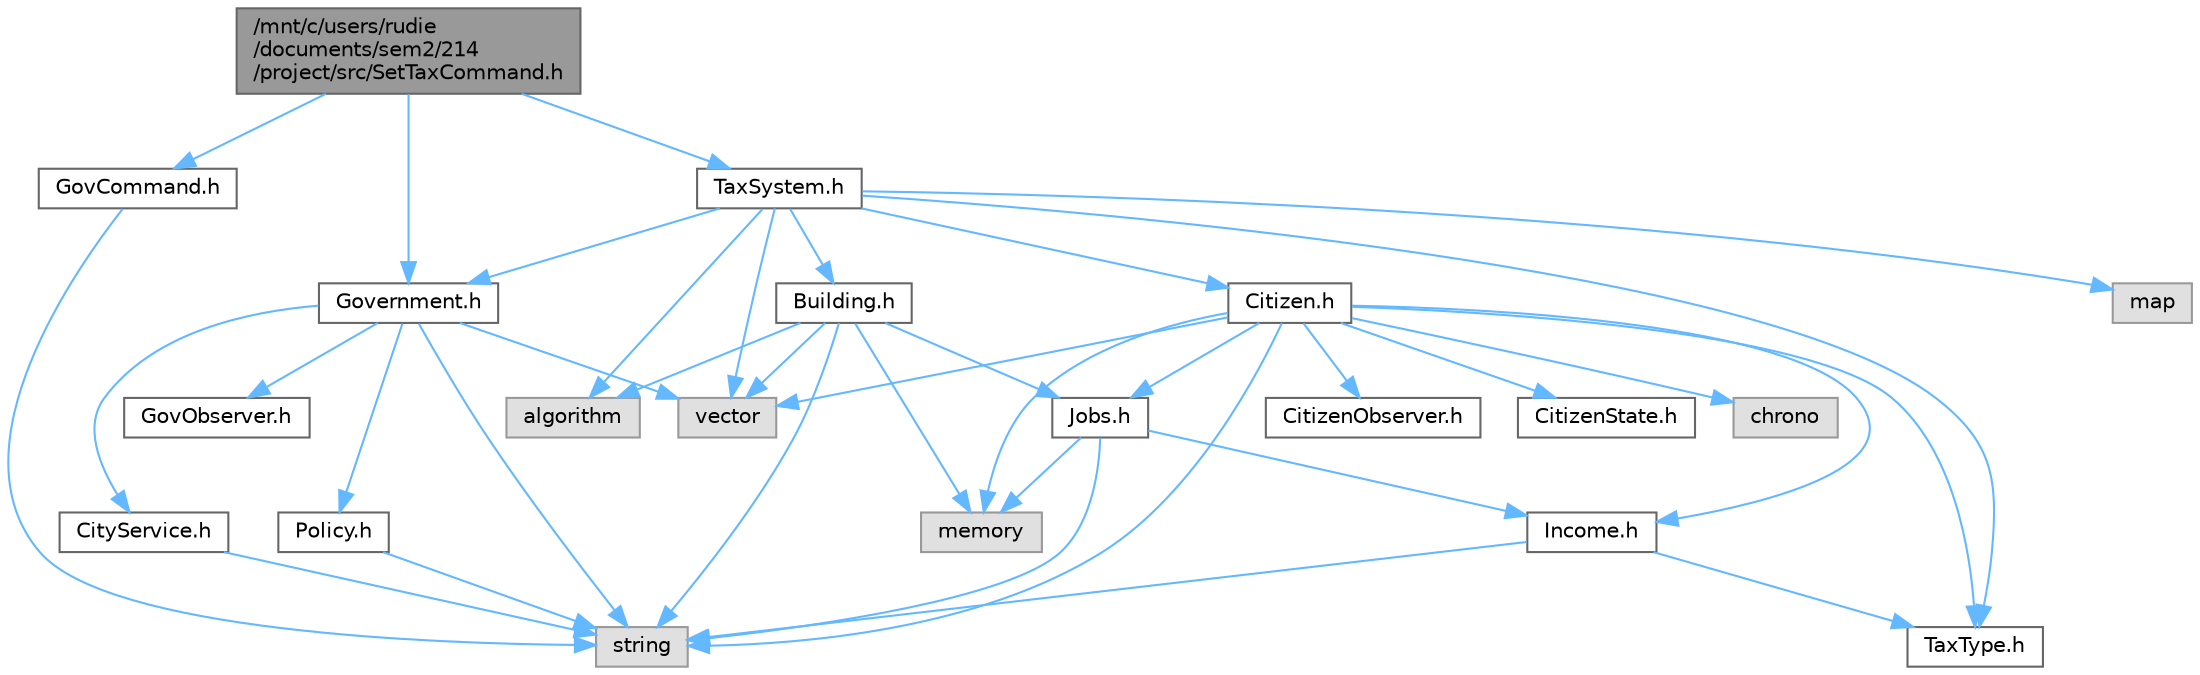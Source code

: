 digraph "/mnt/c/users/rudie/documents/sem2/214/project/src/SetTaxCommand.h"
{
 // LATEX_PDF_SIZE
  bgcolor="transparent";
  edge [fontname=Helvetica,fontsize=10,labelfontname=Helvetica,labelfontsize=10];
  node [fontname=Helvetica,fontsize=10,shape=box,height=0.2,width=0.4];
  Node1 [id="Node000001",label="/mnt/c/users/rudie\l/documents/sem2/214\l/project/src/SetTaxCommand.h",height=0.2,width=0.4,color="gray40", fillcolor="grey60", style="filled", fontcolor="black",tooltip="Declaration of the SetTaxCommand class."];
  Node1 -> Node2 [id="edge38_Node000001_Node000002",color="steelblue1",style="solid",tooltip=" "];
  Node2 [id="Node000002",label="GovCommand.h",height=0.2,width=0.4,color="grey40", fillcolor="white", style="filled",URL="$GovCommand_8h.html",tooltip="Definition of the GovCommand class."];
  Node2 -> Node3 [id="edge39_Node000002_Node000003",color="steelblue1",style="solid",tooltip=" "];
  Node3 [id="Node000003",label="string",height=0.2,width=0.4,color="grey60", fillcolor="#E0E0E0", style="filled",tooltip=" "];
  Node1 -> Node4 [id="edge40_Node000001_Node000004",color="steelblue1",style="solid",tooltip=" "];
  Node4 [id="Node000004",label="Government.h",height=0.2,width=0.4,color="grey40", fillcolor="white", style="filled",URL="$Government_8h.html",tooltip="Definition of the Government class."];
  Node4 -> Node5 [id="edge41_Node000004_Node000005",color="steelblue1",style="solid",tooltip=" "];
  Node5 [id="Node000005",label="GovObserver.h",height=0.2,width=0.4,color="grey40", fillcolor="white", style="filled",URL="$GovObserver_8h.html",tooltip="Definition of the GovObserver class."];
  Node4 -> Node6 [id="edge42_Node000004_Node000006",color="steelblue1",style="solid",tooltip=" "];
  Node6 [id="Node000006",label="CityService.h",height=0.2,width=0.4,color="grey40", fillcolor="white", style="filled",URL="$CityService_8h.html",tooltip="Declaration of the CityService class."];
  Node6 -> Node3 [id="edge43_Node000006_Node000003",color="steelblue1",style="solid",tooltip=" "];
  Node4 -> Node7 [id="edge44_Node000004_Node000007",color="steelblue1",style="solid",tooltip=" "];
  Node7 [id="Node000007",label="Policy.h",height=0.2,width=0.4,color="grey40", fillcolor="white", style="filled",URL="$Policy_8h.html",tooltip="Definition of the Policy class."];
  Node7 -> Node3 [id="edge45_Node000007_Node000003",color="steelblue1",style="solid",tooltip=" "];
  Node4 -> Node8 [id="edge46_Node000004_Node000008",color="steelblue1",style="solid",tooltip=" "];
  Node8 [id="Node000008",label="vector",height=0.2,width=0.4,color="grey60", fillcolor="#E0E0E0", style="filled",tooltip=" "];
  Node4 -> Node3 [id="edge47_Node000004_Node000003",color="steelblue1",style="solid",tooltip=" "];
  Node1 -> Node9 [id="edge48_Node000001_Node000009",color="steelblue1",style="solid",tooltip=" "];
  Node9 [id="Node000009",label="TaxSystem.h",height=0.2,width=0.4,color="grey40", fillcolor="white", style="filled",URL="$TaxSystem_8h_source.html",tooltip=" "];
  Node9 -> Node8 [id="edge49_Node000009_Node000008",color="steelblue1",style="solid",tooltip=" "];
  Node9 -> Node10 [id="edge50_Node000009_Node000010",color="steelblue1",style="solid",tooltip=" "];
  Node10 [id="Node000010",label="map",height=0.2,width=0.4,color="grey60", fillcolor="#E0E0E0", style="filled",tooltip=" "];
  Node9 -> Node11 [id="edge51_Node000009_Node000011",color="steelblue1",style="solid",tooltip=" "];
  Node11 [id="Node000011",label="algorithm",height=0.2,width=0.4,color="grey60", fillcolor="#E0E0E0", style="filled",tooltip=" "];
  Node9 -> Node12 [id="edge52_Node000009_Node000012",color="steelblue1",style="solid",tooltip=" "];
  Node12 [id="Node000012",label="Building.h",height=0.2,width=0.4,color="grey40", fillcolor="white", style="filled",URL="$Building_8h.html",tooltip="Definition of the Building class."];
  Node12 -> Node3 [id="edge53_Node000012_Node000003",color="steelblue1",style="solid",tooltip=" "];
  Node12 -> Node8 [id="edge54_Node000012_Node000008",color="steelblue1",style="solid",tooltip=" "];
  Node12 -> Node13 [id="edge55_Node000012_Node000013",color="steelblue1",style="solid",tooltip=" "];
  Node13 [id="Node000013",label="memory",height=0.2,width=0.4,color="grey60", fillcolor="#E0E0E0", style="filled",tooltip=" "];
  Node12 -> Node11 [id="edge56_Node000012_Node000011",color="steelblue1",style="solid",tooltip=" "];
  Node12 -> Node14 [id="edge57_Node000012_Node000014",color="steelblue1",style="solid",tooltip=" "];
  Node14 [id="Node000014",label="Jobs.h",height=0.2,width=0.4,color="grey40", fillcolor="white", style="filled",URL="$Jobs_8h.html",tooltip="Definition of the Jobs class."];
  Node14 -> Node13 [id="edge58_Node000014_Node000013",color="steelblue1",style="solid",tooltip=" "];
  Node14 -> Node15 [id="edge59_Node000014_Node000015",color="steelblue1",style="solid",tooltip=" "];
  Node15 [id="Node000015",label="Income.h",height=0.2,width=0.4,color="grey40", fillcolor="white", style="filled",URL="$Income_8h.html",tooltip="Definition of the Income class."];
  Node15 -> Node16 [id="edge60_Node000015_Node000016",color="steelblue1",style="solid",tooltip=" "];
  Node16 [id="Node000016",label="TaxType.h",height=0.2,width=0.4,color="grey40", fillcolor="white", style="filled",URL="$TaxType_8h_source.html",tooltip=" "];
  Node15 -> Node3 [id="edge61_Node000015_Node000003",color="steelblue1",style="solid",tooltip=" "];
  Node14 -> Node3 [id="edge62_Node000014_Node000003",color="steelblue1",style="solid",tooltip=" "];
  Node9 -> Node17 [id="edge63_Node000009_Node000017",color="steelblue1",style="solid",tooltip=" "];
  Node17 [id="Node000017",label="Citizen.h",height=0.2,width=0.4,color="grey40", fillcolor="white", style="filled",URL="$Citizen_8h.html",tooltip="Header file for the Citizen class."];
  Node17 -> Node3 [id="edge64_Node000017_Node000003",color="steelblue1",style="solid",tooltip=" "];
  Node17 -> Node13 [id="edge65_Node000017_Node000013",color="steelblue1",style="solid",tooltip=" "];
  Node17 -> Node8 [id="edge66_Node000017_Node000008",color="steelblue1",style="solid",tooltip=" "];
  Node17 -> Node18 [id="edge67_Node000017_Node000018",color="steelblue1",style="solid",tooltip=" "];
  Node18 [id="Node000018",label="CitizenObserver.h",height=0.2,width=0.4,color="grey40", fillcolor="white", style="filled",URL="$CitizenObserver_8h.html",tooltip="Header file for the CitizenObserver class."];
  Node17 -> Node19 [id="edge68_Node000017_Node000019",color="steelblue1",style="solid",tooltip=" "];
  Node19 [id="Node000019",label="CitizenState.h",height=0.2,width=0.4,color="grey40", fillcolor="white", style="filled",URL="$CitizenState_8h.html",tooltip="Declaration of the CitizenState class."];
  Node17 -> Node15 [id="edge69_Node000017_Node000015",color="steelblue1",style="solid",tooltip=" "];
  Node17 -> Node14 [id="edge70_Node000017_Node000014",color="steelblue1",style="solid",tooltip=" "];
  Node17 -> Node16 [id="edge71_Node000017_Node000016",color="steelblue1",style="solid",tooltip=" "];
  Node17 -> Node20 [id="edge72_Node000017_Node000020",color="steelblue1",style="solid",tooltip=" "];
  Node20 [id="Node000020",label="chrono",height=0.2,width=0.4,color="grey60", fillcolor="#E0E0E0", style="filled",tooltip=" "];
  Node9 -> Node16 [id="edge73_Node000009_Node000016",color="steelblue1",style="solid",tooltip=" "];
  Node9 -> Node4 [id="edge74_Node000009_Node000004",color="steelblue1",style="solid",tooltip=" "];
}
